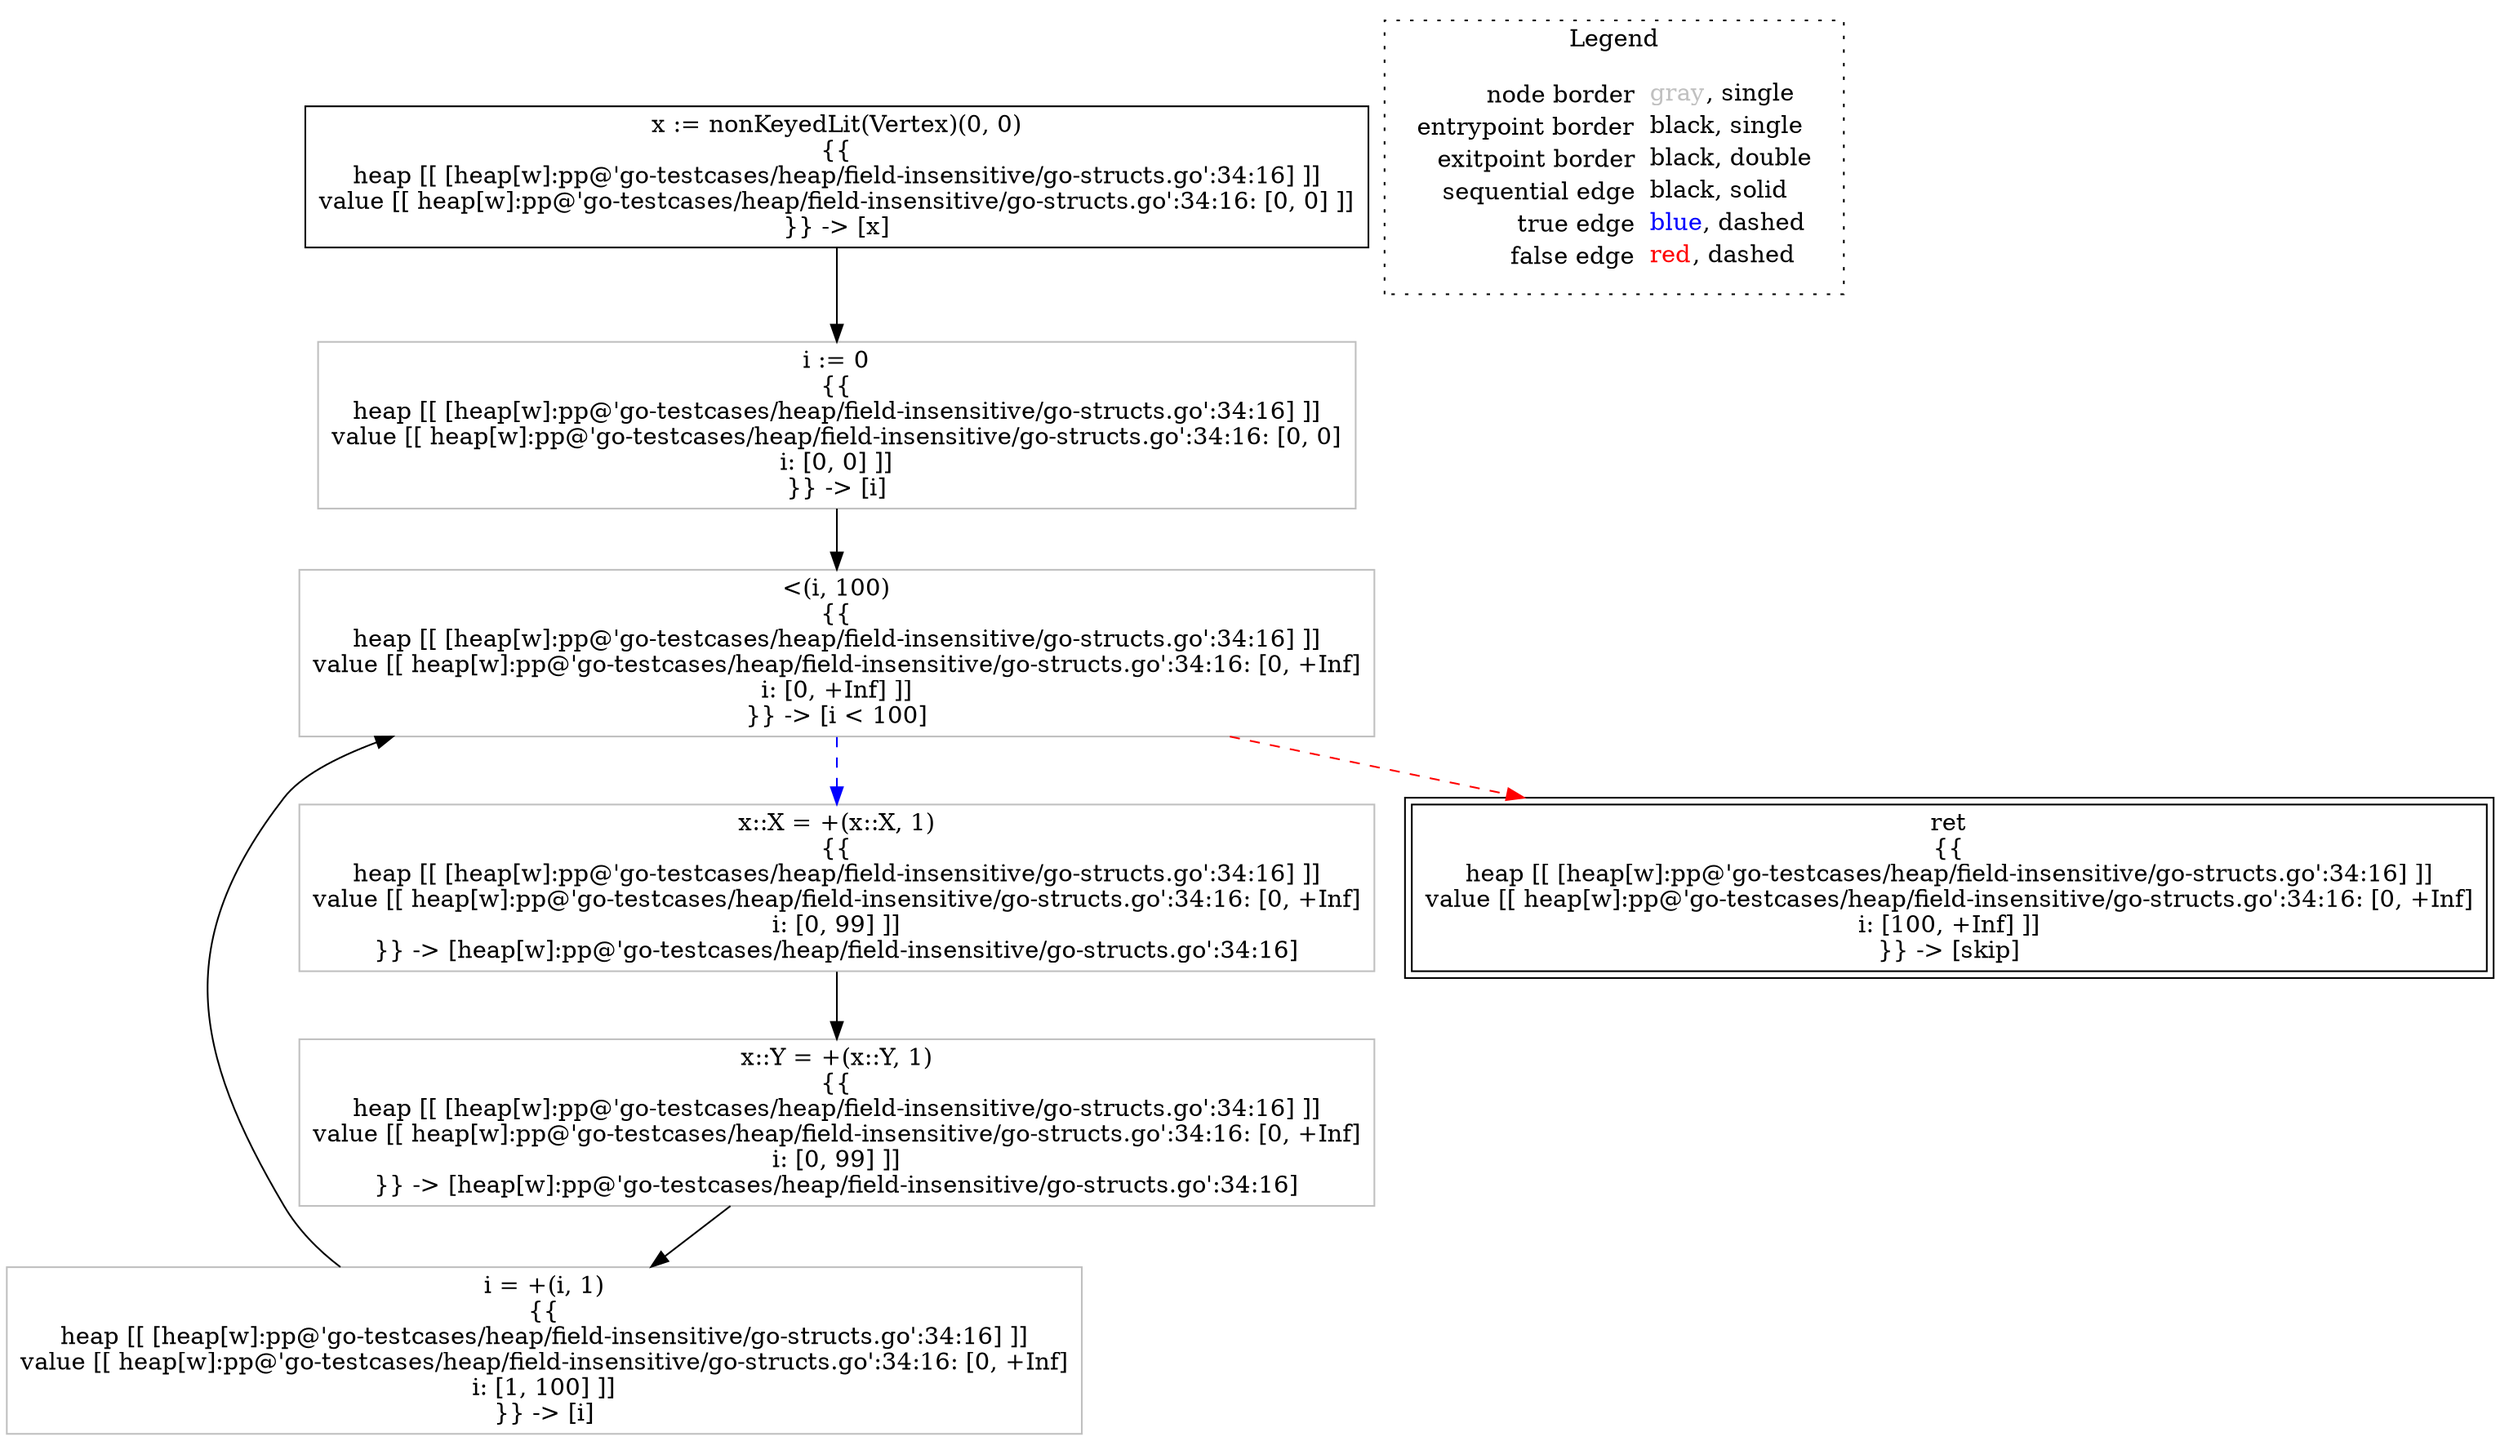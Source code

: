 digraph {
	"node0" [shape="rect",color="black",label=<x := nonKeyedLit(Vertex)(0, 0)<BR/>{{<BR/>heap [[ [heap[w]:pp@'go-testcases/heap/field-insensitive/go-structs.go':34:16] ]]<BR/>value [[ heap[w]:pp@'go-testcases/heap/field-insensitive/go-structs.go':34:16: [0, 0] ]]<BR/>}} -&gt; [x]>];
	"node1" [shape="rect",color="gray",label=<i := 0<BR/>{{<BR/>heap [[ [heap[w]:pp@'go-testcases/heap/field-insensitive/go-structs.go':34:16] ]]<BR/>value [[ heap[w]:pp@'go-testcases/heap/field-insensitive/go-structs.go':34:16: [0, 0]<BR/>i: [0, 0] ]]<BR/>}} -&gt; [i]>];
	"node2" [shape="rect",color="gray",label=<i = +(i, 1)<BR/>{{<BR/>heap [[ [heap[w]:pp@'go-testcases/heap/field-insensitive/go-structs.go':34:16] ]]<BR/>value [[ heap[w]:pp@'go-testcases/heap/field-insensitive/go-structs.go':34:16: [0, +Inf]<BR/>i: [1, 100] ]]<BR/>}} -&gt; [i]>];
	"node3" [shape="rect",color="gray",label=<x::Y = +(x::Y, 1)<BR/>{{<BR/>heap [[ [heap[w]:pp@'go-testcases/heap/field-insensitive/go-structs.go':34:16] ]]<BR/>value [[ heap[w]:pp@'go-testcases/heap/field-insensitive/go-structs.go':34:16: [0, +Inf]<BR/>i: [0, 99] ]]<BR/>}} -&gt; [heap[w]:pp@'go-testcases/heap/field-insensitive/go-structs.go':34:16]>];
	"node4" [shape="rect",color="gray",label=<&lt;(i, 100)<BR/>{{<BR/>heap [[ [heap[w]:pp@'go-testcases/heap/field-insensitive/go-structs.go':34:16] ]]<BR/>value [[ heap[w]:pp@'go-testcases/heap/field-insensitive/go-structs.go':34:16: [0, +Inf]<BR/>i: [0, +Inf] ]]<BR/>}} -&gt; [i &lt; 100]>];
	"node5" [shape="rect",color="gray",label=<x::X = +(x::X, 1)<BR/>{{<BR/>heap [[ [heap[w]:pp@'go-testcases/heap/field-insensitive/go-structs.go':34:16] ]]<BR/>value [[ heap[w]:pp@'go-testcases/heap/field-insensitive/go-structs.go':34:16: [0, +Inf]<BR/>i: [0, 99] ]]<BR/>}} -&gt; [heap[w]:pp@'go-testcases/heap/field-insensitive/go-structs.go':34:16]>];
	"node6" [shape="rect",color="black",peripheries="2",label=<ret<BR/>{{<BR/>heap [[ [heap[w]:pp@'go-testcases/heap/field-insensitive/go-structs.go':34:16] ]]<BR/>value [[ heap[w]:pp@'go-testcases/heap/field-insensitive/go-structs.go':34:16: [0, +Inf]<BR/>i: [100, +Inf] ]]<BR/>}} -&gt; [skip]>];
	"node1" -> "node4" [color="black"];
	"node2" -> "node4" [color="black"];
	"node3" -> "node2" [color="black"];
	"node4" -> "node5" [color="blue",style="dashed"];
	"node4" -> "node6" [color="red",style="dashed"];
	"node0" -> "node1" [color="black"];
	"node5" -> "node3" [color="black"];
subgraph cluster_legend {
	label="Legend";
	style=dotted;
	node [shape=plaintext];
	"legend" [label=<<table border="0" cellpadding="2" cellspacing="0" cellborder="0"><tr><td align="right">node border&nbsp;</td><td align="left"><font color="gray">gray</font>, single</td></tr><tr><td align="right">entrypoint border&nbsp;</td><td align="left"><font color="black">black</font>, single</td></tr><tr><td align="right">exitpoint border&nbsp;</td><td align="left"><font color="black">black</font>, double</td></tr><tr><td align="right">sequential edge&nbsp;</td><td align="left"><font color="black">black</font>, solid</td></tr><tr><td align="right">true edge&nbsp;</td><td align="left"><font color="blue">blue</font>, dashed</td></tr><tr><td align="right">false edge&nbsp;</td><td align="left"><font color="red">red</font>, dashed</td></tr></table>>];
}

}
